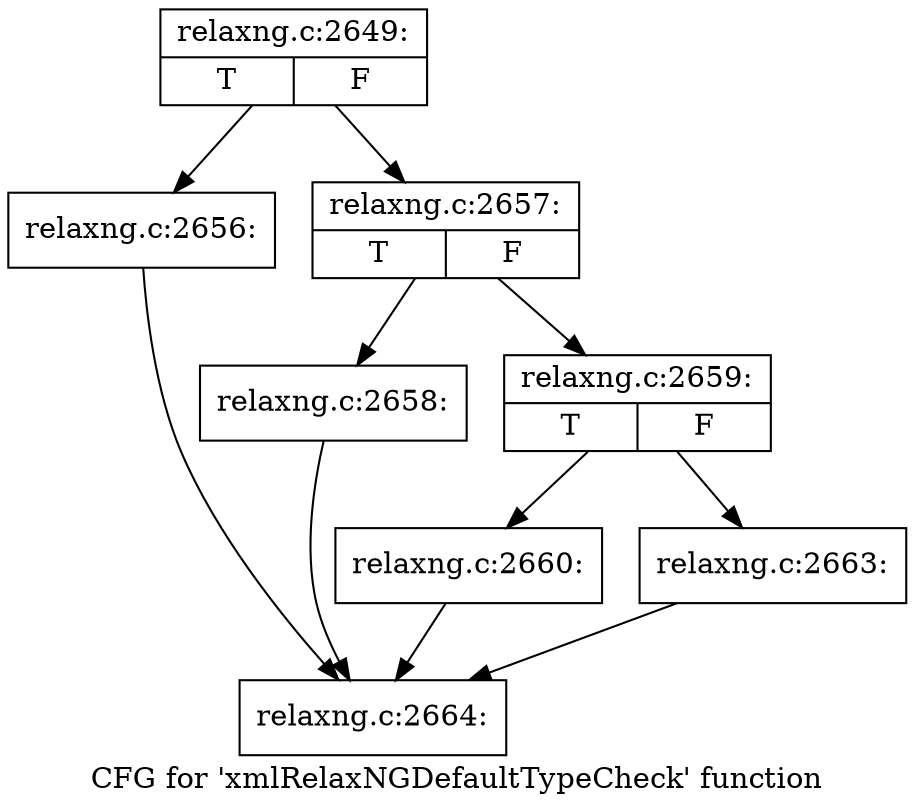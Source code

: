 digraph "CFG for 'xmlRelaxNGDefaultTypeCheck' function" {
	label="CFG for 'xmlRelaxNGDefaultTypeCheck' function";

	Node0x3b43f70 [shape=record,label="{relaxng.c:2649:|{<s0>T|<s1>F}}"];
	Node0x3b43f70 -> Node0x3a62f40;
	Node0x3b43f70 -> Node0x3a62f90;
	Node0x3a62f40 [shape=record,label="{relaxng.c:2656:}"];
	Node0x3a62f40 -> Node0x3a61e70;
	Node0x3a62f90 [shape=record,label="{relaxng.c:2657:|{<s0>T|<s1>F}}"];
	Node0x3a62f90 -> Node0x3a63450;
	Node0x3a62f90 -> Node0x3a634a0;
	Node0x3a63450 [shape=record,label="{relaxng.c:2658:}"];
	Node0x3a63450 -> Node0x3a61e70;
	Node0x3a634a0 [shape=record,label="{relaxng.c:2659:|{<s0>T|<s1>F}}"];
	Node0x3a634a0 -> Node0x3a63a30;
	Node0x3a634a0 -> Node0x3a63a80;
	Node0x3a63a30 [shape=record,label="{relaxng.c:2660:}"];
	Node0x3a63a30 -> Node0x3a61e70;
	Node0x3a63a80 [shape=record,label="{relaxng.c:2663:}"];
	Node0x3a63a80 -> Node0x3a61e70;
	Node0x3a61e70 [shape=record,label="{relaxng.c:2664:}"];
}
